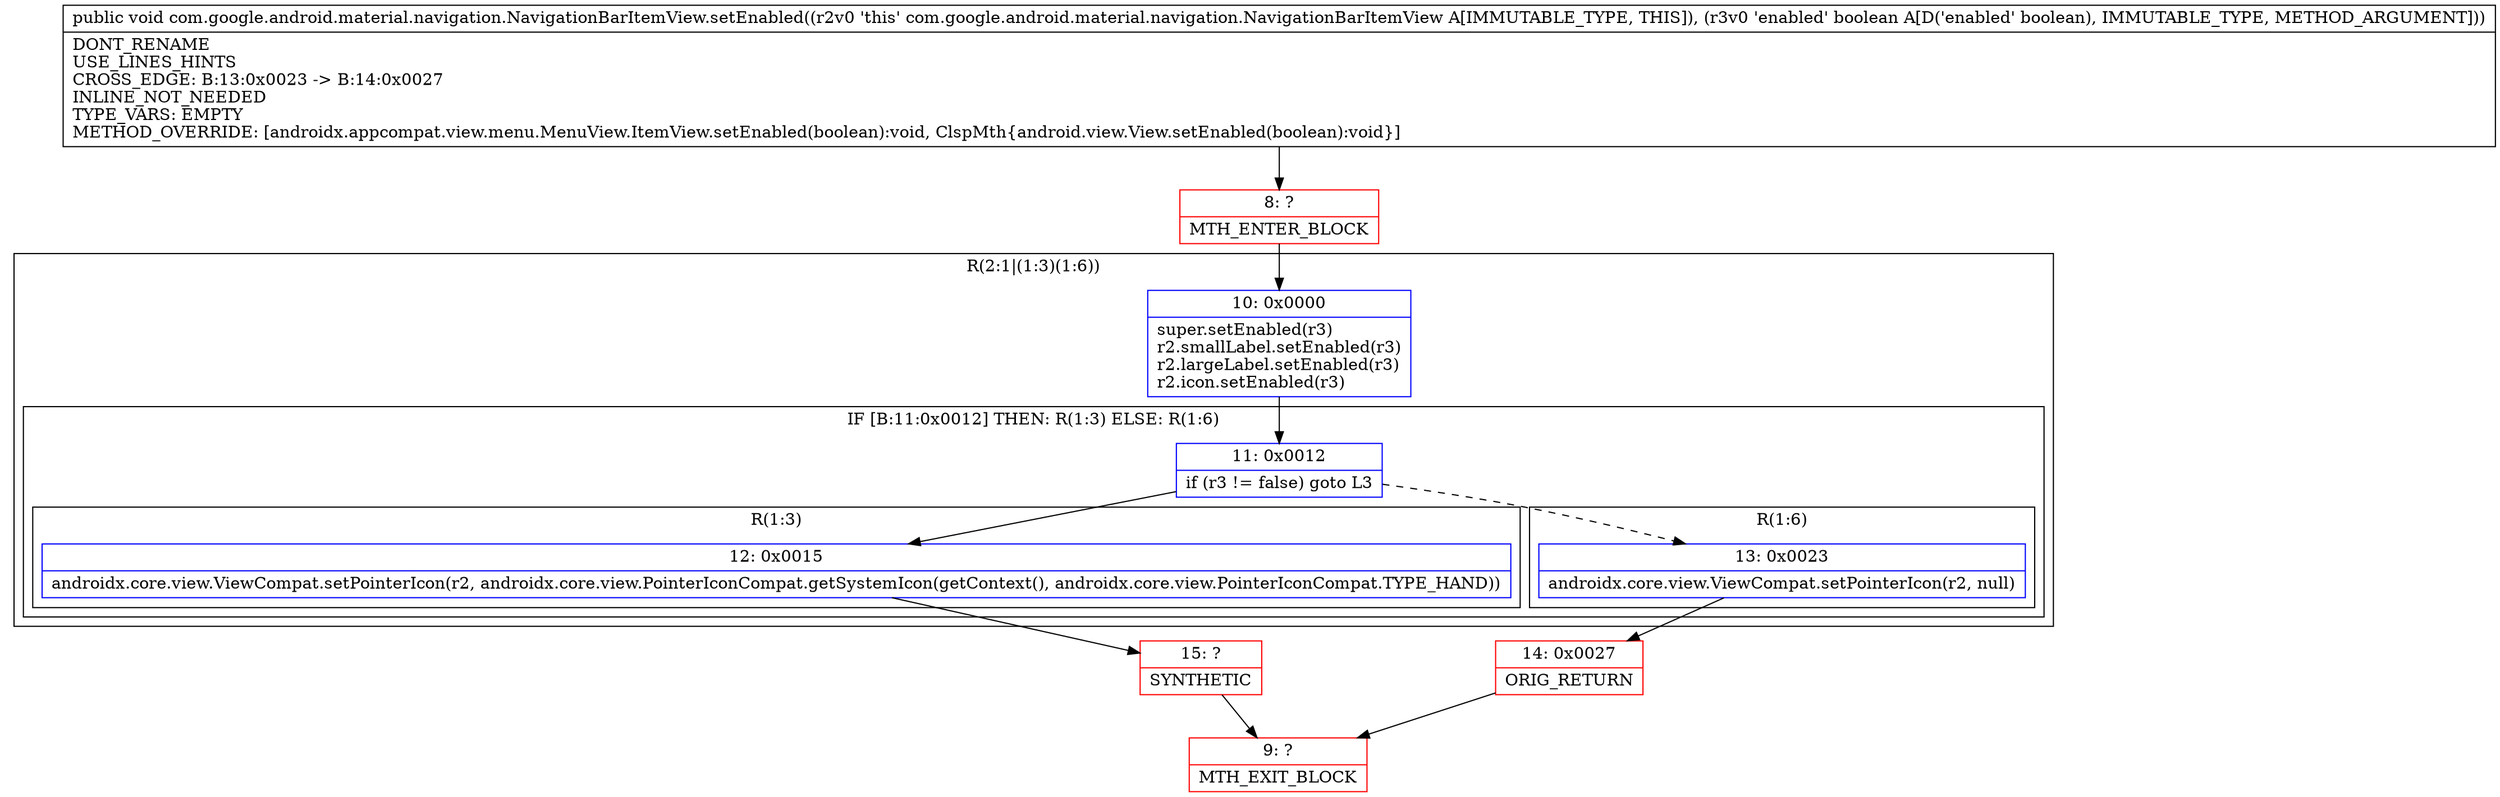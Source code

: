digraph "CFG forcom.google.android.material.navigation.NavigationBarItemView.setEnabled(Z)V" {
subgraph cluster_Region_947771876 {
label = "R(2:1|(1:3)(1:6))";
node [shape=record,color=blue];
Node_10 [shape=record,label="{10\:\ 0x0000|super.setEnabled(r3)\lr2.smallLabel.setEnabled(r3)\lr2.largeLabel.setEnabled(r3)\lr2.icon.setEnabled(r3)\l}"];
subgraph cluster_IfRegion_760976805 {
label = "IF [B:11:0x0012] THEN: R(1:3) ELSE: R(1:6)";
node [shape=record,color=blue];
Node_11 [shape=record,label="{11\:\ 0x0012|if (r3 != false) goto L3\l}"];
subgraph cluster_Region_1316091368 {
label = "R(1:3)";
node [shape=record,color=blue];
Node_12 [shape=record,label="{12\:\ 0x0015|androidx.core.view.ViewCompat.setPointerIcon(r2, androidx.core.view.PointerIconCompat.getSystemIcon(getContext(), androidx.core.view.PointerIconCompat.TYPE_HAND))\l}"];
}
subgraph cluster_Region_1994645254 {
label = "R(1:6)";
node [shape=record,color=blue];
Node_13 [shape=record,label="{13\:\ 0x0023|androidx.core.view.ViewCompat.setPointerIcon(r2, null)\l}"];
}
}
}
Node_8 [shape=record,color=red,label="{8\:\ ?|MTH_ENTER_BLOCK\l}"];
Node_15 [shape=record,color=red,label="{15\:\ ?|SYNTHETIC\l}"];
Node_9 [shape=record,color=red,label="{9\:\ ?|MTH_EXIT_BLOCK\l}"];
Node_14 [shape=record,color=red,label="{14\:\ 0x0027|ORIG_RETURN\l}"];
MethodNode[shape=record,label="{public void com.google.android.material.navigation.NavigationBarItemView.setEnabled((r2v0 'this' com.google.android.material.navigation.NavigationBarItemView A[IMMUTABLE_TYPE, THIS]), (r3v0 'enabled' boolean A[D('enabled' boolean), IMMUTABLE_TYPE, METHOD_ARGUMENT]))  | DONT_RENAME\lUSE_LINES_HINTS\lCROSS_EDGE: B:13:0x0023 \-\> B:14:0x0027\lINLINE_NOT_NEEDED\lTYPE_VARS: EMPTY\lMETHOD_OVERRIDE: [androidx.appcompat.view.menu.MenuView.ItemView.setEnabled(boolean):void, ClspMth\{android.view.View.setEnabled(boolean):void\}]\l}"];
MethodNode -> Node_8;Node_10 -> Node_11;
Node_11 -> Node_12;
Node_11 -> Node_13[style=dashed];
Node_12 -> Node_15;
Node_13 -> Node_14;
Node_8 -> Node_10;
Node_15 -> Node_9;
Node_14 -> Node_9;
}

